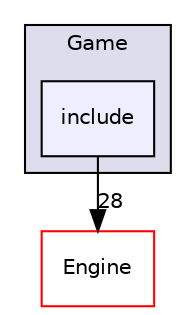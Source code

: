 digraph "Game/include" {
  compound=true
  node [ fontsize="10", fontname="Helvetica"];
  edge [ labelfontsize="10", labelfontname="Helvetica"];
  subgraph clusterdir_c33286056d2acf479cd8641ef845fec1 {
    graph [ bgcolor="#ddddee", pencolor="black", label="Game" fontname="Helvetica", fontsize="10", URL="dir_c33286056d2acf479cd8641ef845fec1.html"]
  dir_a56613a6b795b5624452287469afc550 [shape=box, label="include", style="filled", fillcolor="#eeeeff", pencolor="black", URL="dir_a56613a6b795b5624452287469afc550.html"];
  }
  dir_0b6ee6e7e9547e675db4add2e5de97da [shape=box label="Engine" fillcolor="white" style="filled" color="red" URL="dir_0b6ee6e7e9547e675db4add2e5de97da.html"];
  dir_a56613a6b795b5624452287469afc550->dir_0b6ee6e7e9547e675db4add2e5de97da [headlabel="28", labeldistance=1.5 headhref="dir_000004_000000.html"];
}
